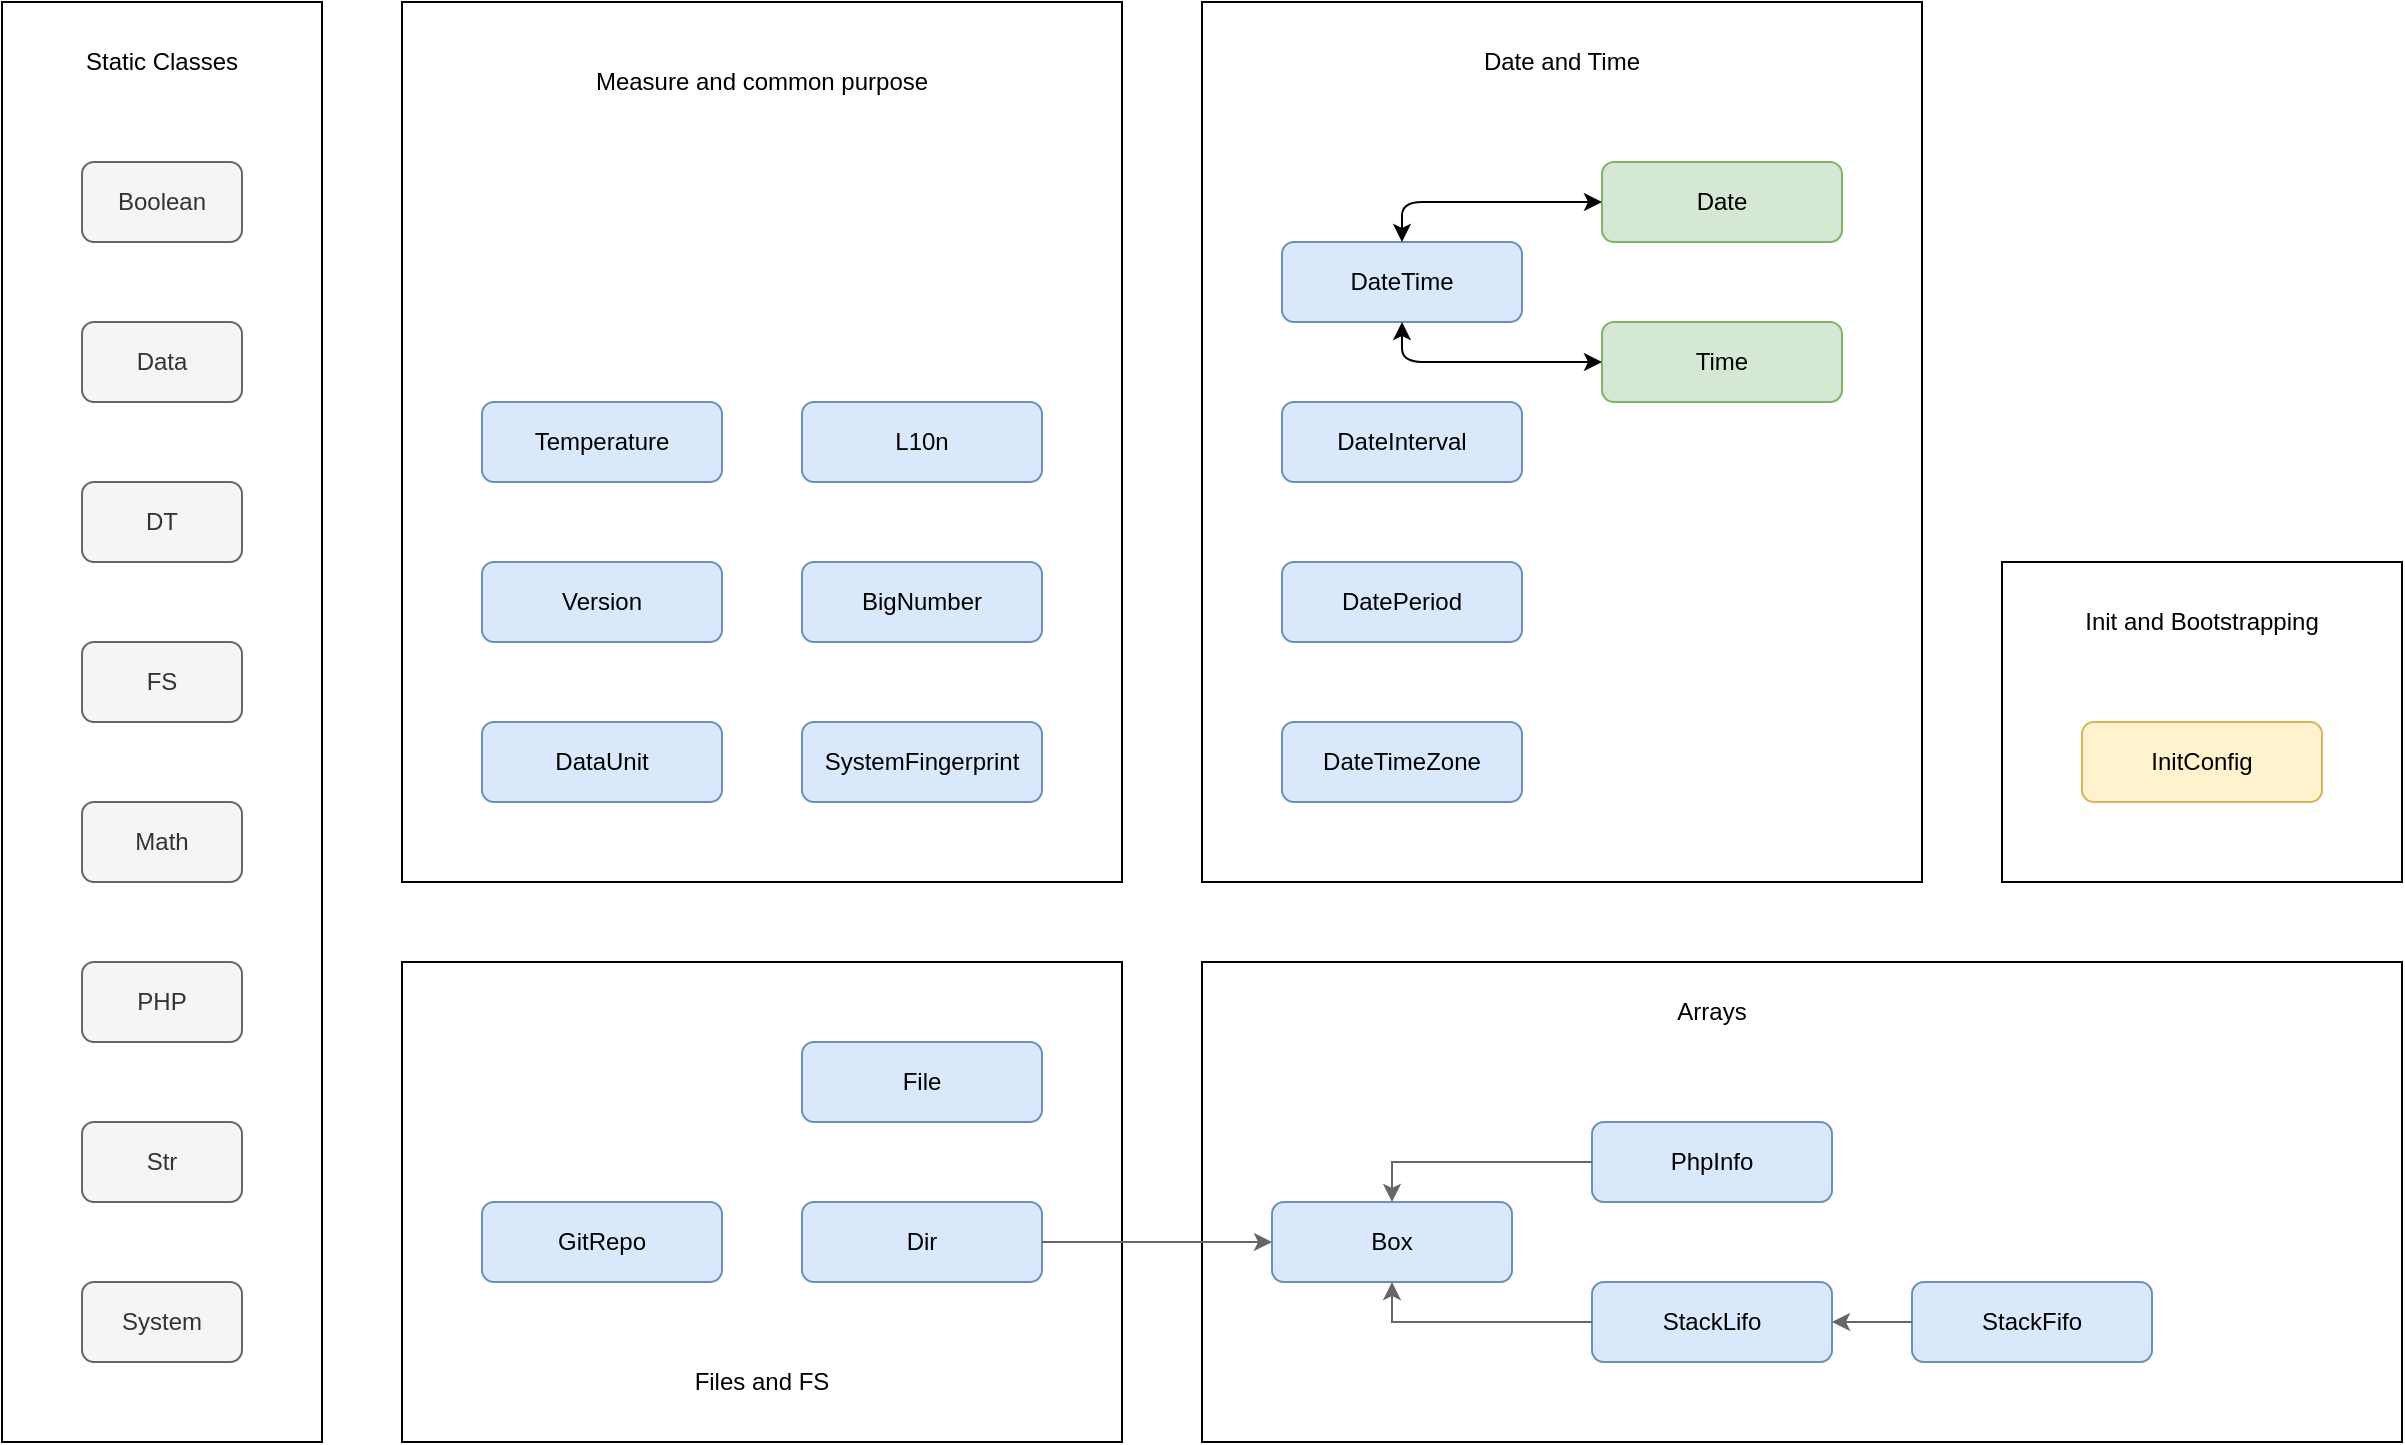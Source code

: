 <mxfile version="13.7.9" type="device"><diagram id="SNXWtAcKgRUHDZNeWAuU" name="Страница 1"><mxGraphModel dx="2574" dy="1166" grid="1" gridSize="10" guides="1" tooltips="1" connect="1" arrows="1" fold="1" page="1" pageScale="1" pageWidth="827" pageHeight="1169" math="0" shadow="0"><root><mxCell id="0"/><mxCell id="1" parent="0"/><mxCell id="976wEbK7dHKSSOy4_gJy-68" value="" style="group" vertex="1" connectable="0" parent="1"><mxGeometry x="1040" y="320" width="200" height="160" as="geometry"/></mxCell><mxCell id="976wEbK7dHKSSOy4_gJy-65" value="" style="rounded=0;whiteSpace=wrap;html=1;" vertex="1" parent="976wEbK7dHKSSOy4_gJy-68"><mxGeometry width="200" height="160" as="geometry"/></mxCell><mxCell id="976wEbK7dHKSSOy4_gJy-34" value="InitConfig" style="rounded=1;whiteSpace=wrap;html=1;fillColor=#fff2cc;strokeColor=#d6b656;" vertex="1" parent="976wEbK7dHKSSOy4_gJy-68"><mxGeometry x="40" y="80" width="120" height="40" as="geometry"/></mxCell><mxCell id="976wEbK7dHKSSOy4_gJy-67" value="Init and Bootstrapping" style="text;html=1;strokeColor=none;fillColor=none;align=center;verticalAlign=middle;whiteSpace=wrap;rounded=0;" vertex="1" parent="976wEbK7dHKSSOy4_gJy-68"><mxGeometry x="20" y="20" width="160" height="20" as="geometry"/></mxCell><mxCell id="976wEbK7dHKSSOy4_gJy-71" value="" style="group" vertex="1" connectable="0" parent="1"><mxGeometry x="240" y="40" width="360" height="440" as="geometry"/></mxCell><mxCell id="976wEbK7dHKSSOy4_gJy-69" value="" style="rounded=0;whiteSpace=wrap;html=1;" vertex="1" parent="976wEbK7dHKSSOy4_gJy-71"><mxGeometry width="360" height="440" as="geometry"/></mxCell><mxCell id="976wEbK7dHKSSOy4_gJy-23" value="BigNumber" style="rounded=1;whiteSpace=wrap;html=1;fillColor=#dae8fc;strokeColor=#6c8ebf;" vertex="1" parent="976wEbK7dHKSSOy4_gJy-71"><mxGeometry x="200" y="280" width="120" height="40" as="geometry"/></mxCell><mxCell id="976wEbK7dHKSSOy4_gJy-25" value="DataUnit" style="rounded=1;whiteSpace=wrap;html=1;fillColor=#dae8fc;strokeColor=#6c8ebf;" vertex="1" parent="976wEbK7dHKSSOy4_gJy-71"><mxGeometry x="40" y="360" width="120" height="40" as="geometry"/></mxCell><mxCell id="976wEbK7dHKSSOy4_gJy-35" value="L10n" style="rounded=1;whiteSpace=wrap;html=1;fillColor=#dae8fc;strokeColor=#6c8ebf;" vertex="1" parent="976wEbK7dHKSSOy4_gJy-71"><mxGeometry x="200" y="200" width="120" height="40" as="geometry"/></mxCell><mxCell id="976wEbK7dHKSSOy4_gJy-39" value="SystemFingerprint" style="rounded=1;whiteSpace=wrap;html=1;fillColor=#dae8fc;strokeColor=#6c8ebf;" vertex="1" parent="976wEbK7dHKSSOy4_gJy-71"><mxGeometry x="200" y="360" width="120" height="40" as="geometry"/></mxCell><mxCell id="976wEbK7dHKSSOy4_gJy-40" value="Temperature" style="rounded=1;whiteSpace=wrap;html=1;fillColor=#dae8fc;strokeColor=#6c8ebf;" vertex="1" parent="976wEbK7dHKSSOy4_gJy-71"><mxGeometry x="40" y="200" width="120" height="40" as="geometry"/></mxCell><mxCell id="976wEbK7dHKSSOy4_gJy-42" value="Version" style="rounded=1;whiteSpace=wrap;html=1;fillColor=#dae8fc;strokeColor=#6c8ebf;" vertex="1" parent="976wEbK7dHKSSOy4_gJy-71"><mxGeometry x="40" y="280" width="120" height="40" as="geometry"/></mxCell><mxCell id="976wEbK7dHKSSOy4_gJy-70" value="Measure and common purpose" style="text;html=1;strokeColor=none;fillColor=none;align=center;verticalAlign=middle;whiteSpace=wrap;rounded=0;" vertex="1" parent="976wEbK7dHKSSOy4_gJy-71"><mxGeometry x="55" y="30" width="250" height="20" as="geometry"/></mxCell><mxCell id="976wEbK7dHKSSOy4_gJy-72" value="" style="group" vertex="1" connectable="0" parent="1"><mxGeometry x="240" y="520" width="360" height="240" as="geometry"/></mxCell><mxCell id="976wEbK7dHKSSOy4_gJy-62" value="" style="rounded=0;whiteSpace=wrap;html=1;container=0;" vertex="1" parent="976wEbK7dHKSSOy4_gJy-72"><mxGeometry width="360" height="240" as="geometry"/></mxCell><mxCell id="976wEbK7dHKSSOy4_gJy-31" value="Dir" style="rounded=1;whiteSpace=wrap;html=1;fillColor=#dae8fc;strokeColor=#6c8ebf;container=0;" vertex="1" parent="976wEbK7dHKSSOy4_gJy-72"><mxGeometry x="200" y="120" width="120" height="40" as="geometry"/></mxCell><mxCell id="976wEbK7dHKSSOy4_gJy-32" value="File" style="rounded=1;whiteSpace=wrap;html=1;fillColor=#dae8fc;strokeColor=#6c8ebf;container=0;" vertex="1" parent="976wEbK7dHKSSOy4_gJy-72"><mxGeometry x="200" y="40" width="120" height="40" as="geometry"/></mxCell><mxCell id="976wEbK7dHKSSOy4_gJy-33" value="GitRepo" style="rounded=1;whiteSpace=wrap;html=1;fillColor=#dae8fc;strokeColor=#6c8ebf;container=0;" vertex="1" parent="976wEbK7dHKSSOy4_gJy-72"><mxGeometry x="40" y="120" width="120" height="40" as="geometry"/></mxCell><mxCell id="976wEbK7dHKSSOy4_gJy-63" value="Files and FS" style="text;html=1;strokeColor=none;fillColor=none;align=center;verticalAlign=middle;whiteSpace=wrap;rounded=0;container=0;" vertex="1" parent="976wEbK7dHKSSOy4_gJy-72"><mxGeometry x="130" y="200" width="100" height="20" as="geometry"/></mxCell><mxCell id="976wEbK7dHKSSOy4_gJy-73" value="" style="group" vertex="1" connectable="0" parent="1"><mxGeometry x="640" y="520" width="600" height="240" as="geometry"/></mxCell><mxCell id="976wEbK7dHKSSOy4_gJy-51" value="" style="rounded=0;whiteSpace=wrap;html=1;container=0;" vertex="1" parent="976wEbK7dHKSSOy4_gJy-73"><mxGeometry width="600" height="240" as="geometry"/></mxCell><mxCell id="976wEbK7dHKSSOy4_gJy-24" value="Box" style="rounded=1;whiteSpace=wrap;html=1;fillColor=#dae8fc;strokeColor=#6c8ebf;container=0;" vertex="1" parent="976wEbK7dHKSSOy4_gJy-73"><mxGeometry x="35" y="120" width="120" height="40" as="geometry"/></mxCell><mxCell id="976wEbK7dHKSSOy4_gJy-36" value="PhpInfo" style="rounded=1;whiteSpace=wrap;html=1;fillColor=#dae8fc;strokeColor=#6c8ebf;container=0;" vertex="1" parent="976wEbK7dHKSSOy4_gJy-73"><mxGeometry x="195" y="80" width="120" height="40" as="geometry"/></mxCell><mxCell id="976wEbK7dHKSSOy4_gJy-37" value="StackFifo" style="rounded=1;whiteSpace=wrap;html=1;fillColor=#dae8fc;strokeColor=#6c8ebf;container=0;" vertex="1" parent="976wEbK7dHKSSOy4_gJy-73"><mxGeometry x="355" y="160" width="120" height="40" as="geometry"/></mxCell><mxCell id="976wEbK7dHKSSOy4_gJy-38" value="StackLifo" style="rounded=1;whiteSpace=wrap;html=1;fillColor=#dae8fc;strokeColor=#6c8ebf;container=0;" vertex="1" parent="976wEbK7dHKSSOy4_gJy-73"><mxGeometry x="195" y="160" width="120" height="40" as="geometry"/></mxCell><mxCell id="976wEbK7dHKSSOy4_gJy-48" value="" style="endArrow=classic;html=1;entryX=0.5;entryY=0;entryDx=0;entryDy=0;exitX=0;exitY=0.5;exitDx=0;exitDy=0;rounded=0;strokeColor=#666666;" edge="1" parent="976wEbK7dHKSSOy4_gJy-73" source="976wEbK7dHKSSOy4_gJy-36" target="976wEbK7dHKSSOy4_gJy-24"><mxGeometry x="-20" y="10" width="50" height="50" as="geometry"><mxPoint x="445" y="-90" as="sourcePoint"/><mxPoint x="495" y="-140" as="targetPoint"/><Array as="points"><mxPoint x="95" y="100"/></Array></mxGeometry></mxCell><mxCell id="976wEbK7dHKSSOy4_gJy-49" value="" style="endArrow=classic;html=1;entryX=0.5;entryY=1;entryDx=0;entryDy=0;exitX=0;exitY=0.5;exitDx=0;exitDy=0;rounded=0;strokeColor=#666666;" edge="1" parent="976wEbK7dHKSSOy4_gJy-73" source="976wEbK7dHKSSOy4_gJy-38" target="976wEbK7dHKSSOy4_gJy-24"><mxGeometry x="-20" y="10" width="50" height="50" as="geometry"><mxPoint x="445" y="-90" as="sourcePoint"/><mxPoint x="495" y="-140" as="targetPoint"/><Array as="points"><mxPoint x="95" y="180"/></Array></mxGeometry></mxCell><mxCell id="976wEbK7dHKSSOy4_gJy-50" value="" style="endArrow=classic;html=1;entryX=1;entryY=0.5;entryDx=0;entryDy=0;exitX=0;exitY=0.5;exitDx=0;exitDy=0;rounded=0;strokeColor=#666666;" edge="1" parent="976wEbK7dHKSSOy4_gJy-73" source="976wEbK7dHKSSOy4_gJy-37" target="976wEbK7dHKSSOy4_gJy-38"><mxGeometry x="-20" y="10" width="50" height="50" as="geometry"><mxPoint x="395" y="260" as="sourcePoint"/><mxPoint x="295" y="240" as="targetPoint"/><Array as="points"/></mxGeometry></mxCell><mxCell id="976wEbK7dHKSSOy4_gJy-52" value="Arrays" style="text;html=1;strokeColor=none;fillColor=none;align=center;verticalAlign=middle;whiteSpace=wrap;rounded=0;container=0;" vertex="1" parent="976wEbK7dHKSSOy4_gJy-73"><mxGeometry x="235" y="15" width="40" height="20" as="geometry"/></mxCell><mxCell id="976wEbK7dHKSSOy4_gJy-59" value="" style="endArrow=classic;html=1;exitX=1;exitY=0.5;exitDx=0;exitDy=0;rounded=0;strokeColor=#666666;entryX=0;entryY=0.5;entryDx=0;entryDy=0;" edge="1" parent="1" source="976wEbK7dHKSSOy4_gJy-31" target="976wEbK7dHKSSOy4_gJy-24"><mxGeometry x="395" y="900" width="50" height="50" as="geometry"><mxPoint x="610.0" y="990" as="sourcePoint"/><mxPoint x="390" y="990" as="targetPoint"/><Array as="points"/></mxGeometry></mxCell><mxCell id="976wEbK7dHKSSOy4_gJy-74" value="" style="group" vertex="1" connectable="0" parent="1"><mxGeometry x="640" y="40" width="360" height="440" as="geometry"/></mxCell><mxCell id="976wEbK7dHKSSOy4_gJy-47" value="" style="group" vertex="1" connectable="0" parent="976wEbK7dHKSSOy4_gJy-74"><mxGeometry width="360" height="440" as="geometry"/></mxCell><mxCell id="976wEbK7dHKSSOy4_gJy-45" value="" style="rounded=0;whiteSpace=wrap;html=1;" vertex="1" parent="976wEbK7dHKSSOy4_gJy-47"><mxGeometry width="360" height="440" as="geometry"/></mxCell><mxCell id="976wEbK7dHKSSOy4_gJy-26" value="Date" style="rounded=1;whiteSpace=wrap;html=1;fillColor=#d5e8d4;strokeColor=#82b366;" vertex="1" parent="976wEbK7dHKSSOy4_gJy-47"><mxGeometry x="200" y="80" width="120" height="40" as="geometry"/></mxCell><mxCell id="976wEbK7dHKSSOy4_gJy-27" value="DateInterval" style="rounded=1;whiteSpace=wrap;html=1;fillColor=#dae8fc;strokeColor=#6c8ebf;" vertex="1" parent="976wEbK7dHKSSOy4_gJy-47"><mxGeometry x="40" y="200" width="120" height="40" as="geometry"/></mxCell><mxCell id="976wEbK7dHKSSOy4_gJy-28" value="DatePeriod" style="rounded=1;whiteSpace=wrap;html=1;fillColor=#dae8fc;strokeColor=#6c8ebf;" vertex="1" parent="976wEbK7dHKSSOy4_gJy-47"><mxGeometry x="40" y="280" width="120" height="40" as="geometry"/></mxCell><mxCell id="976wEbK7dHKSSOy4_gJy-29" value="DateTime" style="rounded=1;whiteSpace=wrap;html=1;fillColor=#dae8fc;strokeColor=#6c8ebf;" vertex="1" parent="976wEbK7dHKSSOy4_gJy-47"><mxGeometry x="40" y="120" width="120" height="40" as="geometry"/></mxCell><mxCell id="976wEbK7dHKSSOy4_gJy-30" value="DateTimeZone" style="rounded=1;whiteSpace=wrap;html=1;fillColor=#dae8fc;strokeColor=#6c8ebf;" vertex="1" parent="976wEbK7dHKSSOy4_gJy-47"><mxGeometry x="40" y="360" width="120" height="40" as="geometry"/></mxCell><mxCell id="976wEbK7dHKSSOy4_gJy-41" value="Time" style="rounded=1;whiteSpace=wrap;html=1;fillColor=#d5e8d4;strokeColor=#82b366;" vertex="1" parent="976wEbK7dHKSSOy4_gJy-47"><mxGeometry x="200" y="160" width="120" height="40" as="geometry"/></mxCell><mxCell id="976wEbK7dHKSSOy4_gJy-43" value="" style="endArrow=classic;startArrow=classic;html=1;entryX=0;entryY=0.5;entryDx=0;entryDy=0;exitX=0.5;exitY=0;exitDx=0;exitDy=0;" edge="1" parent="976wEbK7dHKSSOy4_gJy-47" source="976wEbK7dHKSSOy4_gJy-29" target="976wEbK7dHKSSOy4_gJy-26"><mxGeometry width="50" height="50" relative="1" as="geometry"><mxPoint x="310" y="330" as="sourcePoint"/><mxPoint x="360" y="280" as="targetPoint"/><Array as="points"><mxPoint x="100" y="100"/></Array></mxGeometry></mxCell><mxCell id="976wEbK7dHKSSOy4_gJy-44" value="" style="endArrow=classic;startArrow=classic;html=1;entryX=0;entryY=0.5;entryDx=0;entryDy=0;exitX=0.5;exitY=1;exitDx=0;exitDy=0;" edge="1" parent="976wEbK7dHKSSOy4_gJy-47" source="976wEbK7dHKSSOy4_gJy-29" target="976wEbK7dHKSSOy4_gJy-41"><mxGeometry width="50" height="50" relative="1" as="geometry"><mxPoint x="80" y="320" as="sourcePoint"/><mxPoint x="180" y="300" as="targetPoint"/><Array as="points"><mxPoint x="100" y="180"/></Array></mxGeometry></mxCell><mxCell id="976wEbK7dHKSSOy4_gJy-46" value="Date and Time" style="text;html=1;strokeColor=none;fillColor=none;align=center;verticalAlign=middle;whiteSpace=wrap;rounded=0;" vertex="1" parent="976wEbK7dHKSSOy4_gJy-47"><mxGeometry x="120" y="20" width="120" height="20" as="geometry"/></mxCell><mxCell id="976wEbK7dHKSSOy4_gJy-75" value="" style="group" vertex="1" connectable="0" parent="1"><mxGeometry x="40" y="40" width="160" height="720" as="geometry"/></mxCell><mxCell id="976wEbK7dHKSSOy4_gJy-10" value="" style="rounded=0;whiteSpace=wrap;html=1;container=0;" vertex="1" parent="976wEbK7dHKSSOy4_gJy-75"><mxGeometry width="160" height="720" as="geometry"/></mxCell><UserObject label="Boolean" id="976wEbK7dHKSSOy4_gJy-1"><mxCell style="rounded=1;whiteSpace=wrap;html=1;fillColor=#f5f5f5;strokeColor=#666666;fontColor=#333333;container=0;" vertex="1" parent="976wEbK7dHKSSOy4_gJy-75"><mxGeometry x="40" y="80" width="80" height="40" as="geometry"/></mxCell></UserObject><UserObject label="Data" id="976wEbK7dHKSSOy4_gJy-2"><mxCell style="rounded=1;whiteSpace=wrap;html=1;fillColor=#f5f5f5;strokeColor=#666666;fontColor=#333333;container=0;" vertex="1" parent="976wEbK7dHKSSOy4_gJy-75"><mxGeometry x="40" y="160" width="80" height="40" as="geometry"/></mxCell></UserObject><UserObject label="DT" id="976wEbK7dHKSSOy4_gJy-3"><mxCell style="rounded=1;whiteSpace=wrap;html=1;fillColor=#f5f5f5;strokeColor=#666666;fontColor=#333333;container=0;" vertex="1" parent="976wEbK7dHKSSOy4_gJy-75"><mxGeometry x="40" y="240" width="80" height="40" as="geometry"/></mxCell></UserObject><UserObject label="FS" id="976wEbK7dHKSSOy4_gJy-4"><mxCell style="rounded=1;whiteSpace=wrap;html=1;fillColor=#f5f5f5;strokeColor=#666666;fontColor=#333333;container=0;" vertex="1" parent="976wEbK7dHKSSOy4_gJy-75"><mxGeometry x="40" y="320" width="80" height="40" as="geometry"/></mxCell></UserObject><UserObject label="Math" id="976wEbK7dHKSSOy4_gJy-5"><mxCell style="rounded=1;whiteSpace=wrap;html=1;fillColor=#f5f5f5;strokeColor=#666666;fontColor=#333333;container=0;" vertex="1" parent="976wEbK7dHKSSOy4_gJy-75"><mxGeometry x="40" y="400" width="80" height="40" as="geometry"/></mxCell></UserObject><UserObject label="PHP" id="976wEbK7dHKSSOy4_gJy-6"><mxCell style="rounded=1;whiteSpace=wrap;html=1;fillColor=#f5f5f5;strokeColor=#666666;fontColor=#333333;container=0;" vertex="1" parent="976wEbK7dHKSSOy4_gJy-75"><mxGeometry x="40" y="480" width="80" height="40" as="geometry"/></mxCell></UserObject><UserObject label="Str" id="976wEbK7dHKSSOy4_gJy-7"><mxCell style="rounded=1;whiteSpace=wrap;html=1;fillColor=#f5f5f5;strokeColor=#666666;fontColor=#333333;container=0;" vertex="1" parent="976wEbK7dHKSSOy4_gJy-75"><mxGeometry x="40" y="560" width="80" height="40" as="geometry"/></mxCell></UserObject><UserObject label="System" id="976wEbK7dHKSSOy4_gJy-8"><mxCell style="rounded=1;whiteSpace=wrap;html=1;fillColor=#f5f5f5;strokeColor=#666666;fontColor=#333333;container=0;" vertex="1" parent="976wEbK7dHKSSOy4_gJy-75"><mxGeometry x="40" y="640" width="80" height="40" as="geometry"/></mxCell></UserObject><mxCell id="976wEbK7dHKSSOy4_gJy-9" value="Static Classes" style="text;html=1;strokeColor=none;fillColor=none;align=center;verticalAlign=middle;whiteSpace=wrap;rounded=0;container=0;" vertex="1" parent="976wEbK7dHKSSOy4_gJy-75"><mxGeometry x="40" y="10" width="80" height="40" as="geometry"/></mxCell></root></mxGraphModel></diagram></mxfile>